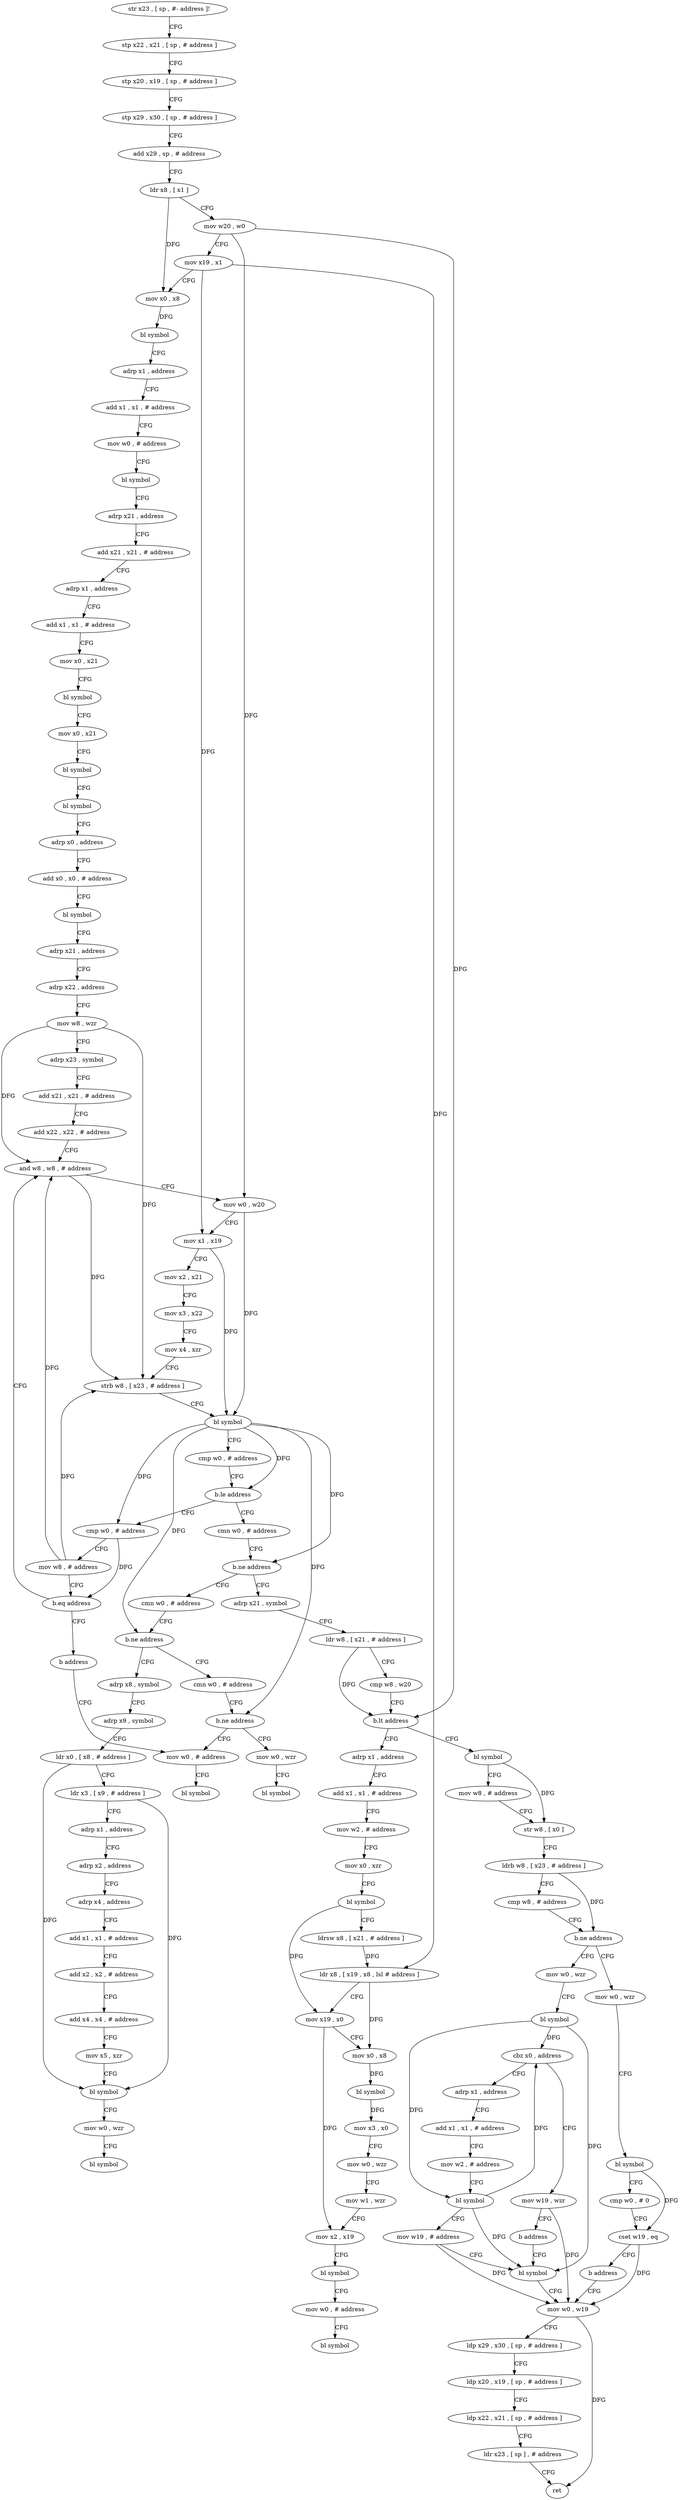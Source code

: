 digraph "func" {
"4200092" [label = "str x23 , [ sp , #- address ]!" ]
"4200096" [label = "stp x22 , x21 , [ sp , # address ]" ]
"4200100" [label = "stp x20 , x19 , [ sp , # address ]" ]
"4200104" [label = "stp x29 , x30 , [ sp , # address ]" ]
"4200108" [label = "add x29 , sp , # address" ]
"4200112" [label = "ldr x8 , [ x1 ]" ]
"4200116" [label = "mov w20 , w0" ]
"4200120" [label = "mov x19 , x1" ]
"4200124" [label = "mov x0 , x8" ]
"4200128" [label = "bl symbol" ]
"4200132" [label = "adrp x1 , address" ]
"4200136" [label = "add x1 , x1 , # address" ]
"4200140" [label = "mov w0 , # address" ]
"4200144" [label = "bl symbol" ]
"4200148" [label = "adrp x21 , address" ]
"4200152" [label = "add x21 , x21 , # address" ]
"4200156" [label = "adrp x1 , address" ]
"4200160" [label = "add x1 , x1 , # address" ]
"4200164" [label = "mov x0 , x21" ]
"4200168" [label = "bl symbol" ]
"4200172" [label = "mov x0 , x21" ]
"4200176" [label = "bl symbol" ]
"4200180" [label = "bl symbol" ]
"4200184" [label = "adrp x0 , address" ]
"4200188" [label = "add x0 , x0 , # address" ]
"4200192" [label = "bl symbol" ]
"4200196" [label = "adrp x21 , address" ]
"4200200" [label = "adrp x22 , address" ]
"4200204" [label = "mov w8 , wzr" ]
"4200208" [label = "adrp x23 , symbol" ]
"4200212" [label = "add x21 , x21 , # address" ]
"4200216" [label = "add x22 , x22 , # address" ]
"4200220" [label = "and w8 , w8 , # address" ]
"4200276" [label = "cmn w0 , # address" ]
"4200280" [label = "b.ne address" ]
"4200412" [label = "cmn w0 , # address" ]
"4200284" [label = "adrp x21 , symbol" ]
"4200260" [label = "cmp w0 , # address" ]
"4200264" [label = "mov w8 , # address" ]
"4200268" [label = "b.eq address" ]
"4200272" [label = "b address" ]
"4200416" [label = "b.ne address" ]
"4200476" [label = "cmn w0 , # address" ]
"4200420" [label = "adrp x8 , symbol" ]
"4200288" [label = "ldr w8 , [ x21 , # address ]" ]
"4200292" [label = "cmp w8 , w20" ]
"4200296" [label = "b.lt address" ]
"4200500" [label = "adrp x1 , address" ]
"4200300" [label = "bl symbol" ]
"4200224" [label = "mov w0 , w20" ]
"4200228" [label = "mov x1 , x19" ]
"4200232" [label = "mov x2 , x21" ]
"4200236" [label = "mov x3 , x22" ]
"4200240" [label = "mov x4 , xzr" ]
"4200244" [label = "strb w8 , [ x23 , # address ]" ]
"4200248" [label = "bl symbol" ]
"4200252" [label = "cmp w0 , # address" ]
"4200256" [label = "b.le address" ]
"4200492" [label = "mov w0 , # address" ]
"4200480" [label = "b.ne address" ]
"4200484" [label = "mov w0 , wzr" ]
"4200424" [label = "adrp x9 , symbol" ]
"4200428" [label = "ldr x0 , [ x8 , # address ]" ]
"4200432" [label = "ldr x3 , [ x9 , # address ]" ]
"4200436" [label = "adrp x1 , address" ]
"4200440" [label = "adrp x2 , address" ]
"4200444" [label = "adrp x4 , address" ]
"4200448" [label = "add x1 , x1 , # address" ]
"4200452" [label = "add x2 , x2 , # address" ]
"4200456" [label = "add x4 , x4 , # address" ]
"4200460" [label = "mov x5 , xzr" ]
"4200464" [label = "bl symbol" ]
"4200468" [label = "mov w0 , wzr" ]
"4200472" [label = "bl symbol" ]
"4200504" [label = "add x1 , x1 , # address" ]
"4200508" [label = "mov w2 , # address" ]
"4200512" [label = "mov x0 , xzr" ]
"4200516" [label = "bl symbol" ]
"4200520" [label = "ldrsw x8 , [ x21 , # address ]" ]
"4200524" [label = "ldr x8 , [ x19 , x8 , lsl # address ]" ]
"4200528" [label = "mov x19 , x0" ]
"4200532" [label = "mov x0 , x8" ]
"4200536" [label = "bl symbol" ]
"4200540" [label = "mov x3 , x0" ]
"4200544" [label = "mov w0 , wzr" ]
"4200548" [label = "mov w1 , wzr" ]
"4200552" [label = "mov x2 , x19" ]
"4200556" [label = "bl symbol" ]
"4200560" [label = "mov w0 , # address" ]
"4200564" [label = "bl symbol" ]
"4200304" [label = "mov w8 , # address" ]
"4200308" [label = "str w8 , [ x0 ]" ]
"4200312" [label = "ldrb w8 , [ x23 , # address ]" ]
"4200316" [label = "cmp w8 , # address" ]
"4200320" [label = "b.ne address" ]
"4200344" [label = "mov w0 , wzr" ]
"4200324" [label = "mov w0 , wzr" ]
"4200496" [label = "bl symbol" ]
"4200488" [label = "bl symbol" ]
"4200348" [label = "bl symbol" ]
"4200352" [label = "cbz x0 , address" ]
"4200364" [label = "adrp x1 , address" ]
"4200356" [label = "mov w19 , wzr" ]
"4200328" [label = "bl symbol" ]
"4200332" [label = "cmp w0 , # 0" ]
"4200336" [label = "cset w19 , eq" ]
"4200340" [label = "b address" ]
"4200388" [label = "mov w0 , w19" ]
"4200368" [label = "add x1 , x1 , # address" ]
"4200372" [label = "mov w2 , # address" ]
"4200376" [label = "bl symbol" ]
"4200380" [label = "mov w19 , # address" ]
"4200384" [label = "bl symbol" ]
"4200360" [label = "b address" ]
"4200392" [label = "ldp x29 , x30 , [ sp , # address ]" ]
"4200396" [label = "ldp x20 , x19 , [ sp , # address ]" ]
"4200400" [label = "ldp x22 , x21 , [ sp , # address ]" ]
"4200404" [label = "ldr x23 , [ sp ] , # address" ]
"4200408" [label = "ret" ]
"4200092" -> "4200096" [ label = "CFG" ]
"4200096" -> "4200100" [ label = "CFG" ]
"4200100" -> "4200104" [ label = "CFG" ]
"4200104" -> "4200108" [ label = "CFG" ]
"4200108" -> "4200112" [ label = "CFG" ]
"4200112" -> "4200116" [ label = "CFG" ]
"4200112" -> "4200124" [ label = "DFG" ]
"4200116" -> "4200120" [ label = "CFG" ]
"4200116" -> "4200224" [ label = "DFG" ]
"4200116" -> "4200296" [ label = "DFG" ]
"4200120" -> "4200124" [ label = "CFG" ]
"4200120" -> "4200228" [ label = "DFG" ]
"4200120" -> "4200524" [ label = "DFG" ]
"4200124" -> "4200128" [ label = "DFG" ]
"4200128" -> "4200132" [ label = "CFG" ]
"4200132" -> "4200136" [ label = "CFG" ]
"4200136" -> "4200140" [ label = "CFG" ]
"4200140" -> "4200144" [ label = "CFG" ]
"4200144" -> "4200148" [ label = "CFG" ]
"4200148" -> "4200152" [ label = "CFG" ]
"4200152" -> "4200156" [ label = "CFG" ]
"4200156" -> "4200160" [ label = "CFG" ]
"4200160" -> "4200164" [ label = "CFG" ]
"4200164" -> "4200168" [ label = "CFG" ]
"4200168" -> "4200172" [ label = "CFG" ]
"4200172" -> "4200176" [ label = "CFG" ]
"4200176" -> "4200180" [ label = "CFG" ]
"4200180" -> "4200184" [ label = "CFG" ]
"4200184" -> "4200188" [ label = "CFG" ]
"4200188" -> "4200192" [ label = "CFG" ]
"4200192" -> "4200196" [ label = "CFG" ]
"4200196" -> "4200200" [ label = "CFG" ]
"4200200" -> "4200204" [ label = "CFG" ]
"4200204" -> "4200208" [ label = "CFG" ]
"4200204" -> "4200220" [ label = "DFG" ]
"4200204" -> "4200244" [ label = "DFG" ]
"4200208" -> "4200212" [ label = "CFG" ]
"4200212" -> "4200216" [ label = "CFG" ]
"4200216" -> "4200220" [ label = "CFG" ]
"4200220" -> "4200224" [ label = "CFG" ]
"4200220" -> "4200244" [ label = "DFG" ]
"4200276" -> "4200280" [ label = "CFG" ]
"4200280" -> "4200412" [ label = "CFG" ]
"4200280" -> "4200284" [ label = "CFG" ]
"4200412" -> "4200416" [ label = "CFG" ]
"4200284" -> "4200288" [ label = "CFG" ]
"4200260" -> "4200264" [ label = "CFG" ]
"4200260" -> "4200268" [ label = "DFG" ]
"4200264" -> "4200268" [ label = "CFG" ]
"4200264" -> "4200220" [ label = "DFG" ]
"4200264" -> "4200244" [ label = "DFG" ]
"4200268" -> "4200220" [ label = "CFG" ]
"4200268" -> "4200272" [ label = "CFG" ]
"4200272" -> "4200492" [ label = "CFG" ]
"4200416" -> "4200476" [ label = "CFG" ]
"4200416" -> "4200420" [ label = "CFG" ]
"4200476" -> "4200480" [ label = "CFG" ]
"4200420" -> "4200424" [ label = "CFG" ]
"4200288" -> "4200292" [ label = "CFG" ]
"4200288" -> "4200296" [ label = "DFG" ]
"4200292" -> "4200296" [ label = "CFG" ]
"4200296" -> "4200500" [ label = "CFG" ]
"4200296" -> "4200300" [ label = "CFG" ]
"4200500" -> "4200504" [ label = "CFG" ]
"4200300" -> "4200304" [ label = "CFG" ]
"4200300" -> "4200308" [ label = "DFG" ]
"4200224" -> "4200228" [ label = "CFG" ]
"4200224" -> "4200248" [ label = "DFG" ]
"4200228" -> "4200232" [ label = "CFG" ]
"4200228" -> "4200248" [ label = "DFG" ]
"4200232" -> "4200236" [ label = "CFG" ]
"4200236" -> "4200240" [ label = "CFG" ]
"4200240" -> "4200244" [ label = "CFG" ]
"4200244" -> "4200248" [ label = "CFG" ]
"4200248" -> "4200252" [ label = "CFG" ]
"4200248" -> "4200256" [ label = "DFG" ]
"4200248" -> "4200280" [ label = "DFG" ]
"4200248" -> "4200260" [ label = "DFG" ]
"4200248" -> "4200416" [ label = "DFG" ]
"4200248" -> "4200480" [ label = "DFG" ]
"4200252" -> "4200256" [ label = "CFG" ]
"4200256" -> "4200276" [ label = "CFG" ]
"4200256" -> "4200260" [ label = "CFG" ]
"4200492" -> "4200496" [ label = "CFG" ]
"4200480" -> "4200492" [ label = "CFG" ]
"4200480" -> "4200484" [ label = "CFG" ]
"4200484" -> "4200488" [ label = "CFG" ]
"4200424" -> "4200428" [ label = "CFG" ]
"4200428" -> "4200432" [ label = "CFG" ]
"4200428" -> "4200464" [ label = "DFG" ]
"4200432" -> "4200436" [ label = "CFG" ]
"4200432" -> "4200464" [ label = "DFG" ]
"4200436" -> "4200440" [ label = "CFG" ]
"4200440" -> "4200444" [ label = "CFG" ]
"4200444" -> "4200448" [ label = "CFG" ]
"4200448" -> "4200452" [ label = "CFG" ]
"4200452" -> "4200456" [ label = "CFG" ]
"4200456" -> "4200460" [ label = "CFG" ]
"4200460" -> "4200464" [ label = "CFG" ]
"4200464" -> "4200468" [ label = "CFG" ]
"4200468" -> "4200472" [ label = "CFG" ]
"4200504" -> "4200508" [ label = "CFG" ]
"4200508" -> "4200512" [ label = "CFG" ]
"4200512" -> "4200516" [ label = "CFG" ]
"4200516" -> "4200520" [ label = "CFG" ]
"4200516" -> "4200528" [ label = "DFG" ]
"4200520" -> "4200524" [ label = "DFG" ]
"4200524" -> "4200528" [ label = "CFG" ]
"4200524" -> "4200532" [ label = "DFG" ]
"4200528" -> "4200532" [ label = "CFG" ]
"4200528" -> "4200552" [ label = "DFG" ]
"4200532" -> "4200536" [ label = "DFG" ]
"4200536" -> "4200540" [ label = "DFG" ]
"4200540" -> "4200544" [ label = "CFG" ]
"4200544" -> "4200548" [ label = "CFG" ]
"4200548" -> "4200552" [ label = "CFG" ]
"4200552" -> "4200556" [ label = "CFG" ]
"4200556" -> "4200560" [ label = "CFG" ]
"4200560" -> "4200564" [ label = "CFG" ]
"4200304" -> "4200308" [ label = "CFG" ]
"4200308" -> "4200312" [ label = "CFG" ]
"4200312" -> "4200316" [ label = "CFG" ]
"4200312" -> "4200320" [ label = "DFG" ]
"4200316" -> "4200320" [ label = "CFG" ]
"4200320" -> "4200344" [ label = "CFG" ]
"4200320" -> "4200324" [ label = "CFG" ]
"4200344" -> "4200348" [ label = "CFG" ]
"4200324" -> "4200328" [ label = "CFG" ]
"4200348" -> "4200352" [ label = "DFG" ]
"4200348" -> "4200376" [ label = "DFG" ]
"4200348" -> "4200384" [ label = "DFG" ]
"4200352" -> "4200364" [ label = "CFG" ]
"4200352" -> "4200356" [ label = "CFG" ]
"4200364" -> "4200368" [ label = "CFG" ]
"4200356" -> "4200360" [ label = "CFG" ]
"4200356" -> "4200388" [ label = "DFG" ]
"4200328" -> "4200332" [ label = "CFG" ]
"4200328" -> "4200336" [ label = "DFG" ]
"4200332" -> "4200336" [ label = "CFG" ]
"4200336" -> "4200340" [ label = "CFG" ]
"4200336" -> "4200388" [ label = "DFG" ]
"4200340" -> "4200388" [ label = "CFG" ]
"4200388" -> "4200392" [ label = "CFG" ]
"4200388" -> "4200408" [ label = "DFG" ]
"4200368" -> "4200372" [ label = "CFG" ]
"4200372" -> "4200376" [ label = "CFG" ]
"4200376" -> "4200380" [ label = "CFG" ]
"4200376" -> "4200352" [ label = "DFG" ]
"4200376" -> "4200384" [ label = "DFG" ]
"4200380" -> "4200384" [ label = "CFG" ]
"4200380" -> "4200388" [ label = "DFG" ]
"4200384" -> "4200388" [ label = "CFG" ]
"4200360" -> "4200384" [ label = "CFG" ]
"4200392" -> "4200396" [ label = "CFG" ]
"4200396" -> "4200400" [ label = "CFG" ]
"4200400" -> "4200404" [ label = "CFG" ]
"4200404" -> "4200408" [ label = "CFG" ]
}
